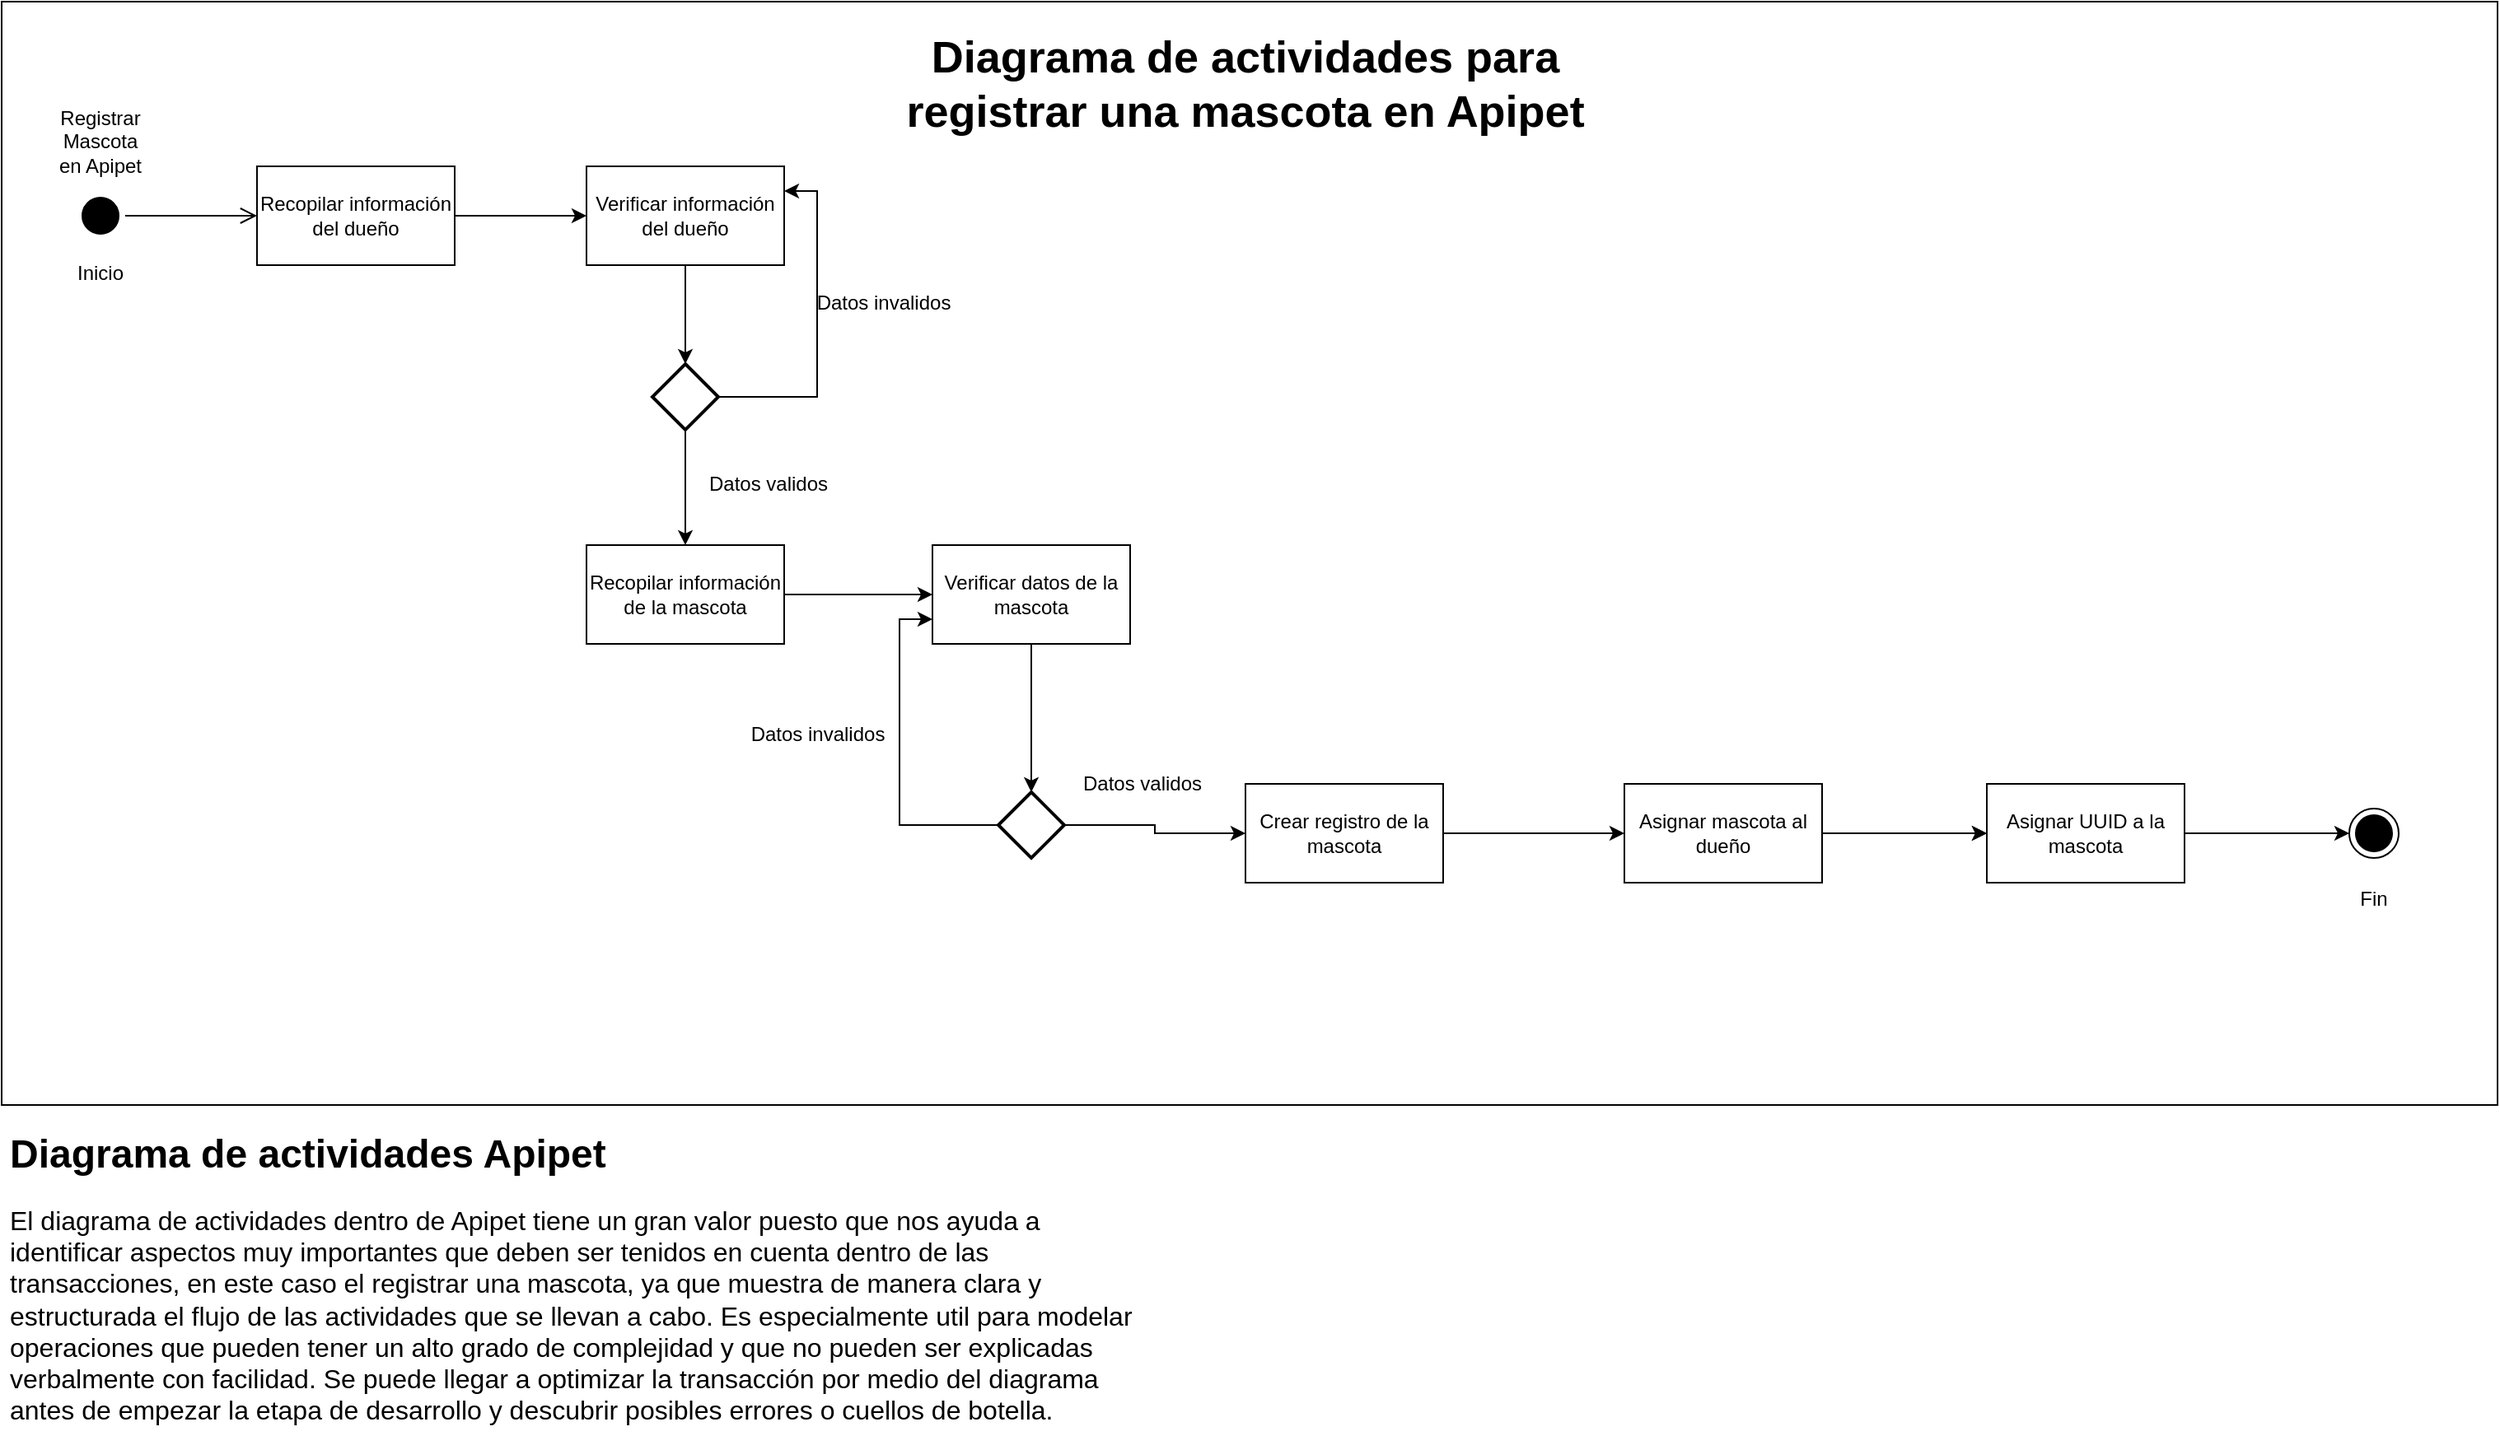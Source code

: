 <mxfile version="21.3.6" type="google">
  <diagram name="Página-1" id="NcJdMQl1-OPehAwmRHjr">
    <mxGraphModel grid="1" page="1" gridSize="10" guides="1" tooltips="1" connect="1" arrows="1" fold="1" pageScale="1" pageWidth="827" pageHeight="1169" math="0" shadow="0">
      <root>
        <mxCell id="0" />
        <mxCell id="1" parent="0" />
        <mxCell id="g0AFMlLOV5sjUeZijLwO-1" value="" style="ellipse;html=1;shape=startState;fillColor=#000000;strokeColor=#030000;" vertex="1" parent="1">
          <mxGeometry x="130" y="215" width="30" height="30" as="geometry" />
        </mxCell>
        <mxCell id="g0AFMlLOV5sjUeZijLwO-8" style="edgeStyle=orthogonalEdgeStyle;rounded=0;orthogonalLoop=1;jettySize=auto;html=1;entryX=0;entryY=0.5;entryDx=0;entryDy=0;" edge="1" parent="1" source="INB4q6a805EnSspq7XH4-1" target="INB4q6a805EnSspq7XH4-2">
          <mxGeometry relative="1" as="geometry" />
        </mxCell>
        <mxCell id="INB4q6a805EnSspq7XH4-1" value="Recopilar información del dueño" style="rounded=0;whiteSpace=wrap;html=1;" vertex="1" parent="1">
          <mxGeometry x="240" y="200" width="120" height="60" as="geometry" />
        </mxCell>
        <mxCell id="g0AFMlLOV5sjUeZijLwO-2" value="" style="edgeStyle=orthogonalEdgeStyle;html=1;verticalAlign=bottom;endArrow=open;endSize=8;strokeColor=#030000;rounded=0;" edge="1" parent="1" source="g0AFMlLOV5sjUeZijLwO-1">
          <mxGeometry relative="1" as="geometry">
            <mxPoint x="240" y="230" as="targetPoint" />
          </mxGeometry>
        </mxCell>
        <mxCell id="g0AFMlLOV5sjUeZijLwO-5" style="edgeStyle=orthogonalEdgeStyle;rounded=0;orthogonalLoop=1;jettySize=auto;html=1;exitX=0.5;exitY=1;exitDx=0;exitDy=0;" edge="1" parent="1" source="INB4q6a805EnSspq7XH4-2" target="g0AFMlLOV5sjUeZijLwO-4">
          <mxGeometry relative="1" as="geometry" />
        </mxCell>
        <mxCell id="INB4q6a805EnSspq7XH4-2" value="Verificar información del dueño" style="rounded=0;whiteSpace=wrap;html=1;" vertex="1" parent="1">
          <mxGeometry x="440" y="200" width="120" height="60" as="geometry" />
        </mxCell>
        <mxCell id="g0AFMlLOV5sjUeZijLwO-3" value="Registrar Mascota en Apipet" style="text;html=1;strokeColor=none;fillColor=none;align=center;verticalAlign=middle;whiteSpace=wrap;rounded=0;" vertex="1" parent="1">
          <mxGeometry x="115" y="170" width="60" height="30" as="geometry" />
        </mxCell>
        <mxCell id="g0AFMlLOV5sjUeZijLwO-7" style="edgeStyle=orthogonalEdgeStyle;rounded=0;orthogonalLoop=1;jettySize=auto;html=1;" edge="1" parent="1" source="g0AFMlLOV5sjUeZijLwO-4" target="g0AFMlLOV5sjUeZijLwO-6">
          <mxGeometry relative="1" as="geometry" />
        </mxCell>
        <mxCell id="g0AFMlLOV5sjUeZijLwO-9" style="edgeStyle=orthogonalEdgeStyle;rounded=0;orthogonalLoop=1;jettySize=auto;html=1;entryX=1;entryY=0.25;entryDx=0;entryDy=0;" edge="1" parent="1" source="g0AFMlLOV5sjUeZijLwO-4" target="INB4q6a805EnSspq7XH4-2">
          <mxGeometry relative="1" as="geometry">
            <Array as="points">
              <mxPoint x="580" y="340" />
              <mxPoint x="580" y="215" />
            </Array>
          </mxGeometry>
        </mxCell>
        <mxCell id="g0AFMlLOV5sjUeZijLwO-4" value="" style="strokeWidth=2;html=1;shape=mxgraph.flowchart.decision;whiteSpace=wrap;" vertex="1" parent="1">
          <mxGeometry x="480" y="320" width="40" height="40" as="geometry" />
        </mxCell>
        <mxCell id="g0AFMlLOV5sjUeZijLwO-11" style="edgeStyle=orthogonalEdgeStyle;rounded=0;orthogonalLoop=1;jettySize=auto;html=1;entryX=0;entryY=0.5;entryDx=0;entryDy=0;" edge="1" parent="1" source="g0AFMlLOV5sjUeZijLwO-6" target="INB4q6a805EnSspq7XH4-3">
          <mxGeometry relative="1" as="geometry" />
        </mxCell>
        <mxCell id="g0AFMlLOV5sjUeZijLwO-6" value="Recopilar información de la mascota" style="rounded=0;whiteSpace=wrap;html=1;" vertex="1" parent="1">
          <mxGeometry x="440" y="430" width="120" height="60" as="geometry" />
        </mxCell>
        <mxCell id="g0AFMlLOV5sjUeZijLwO-12" style="edgeStyle=orthogonalEdgeStyle;rounded=0;orthogonalLoop=1;jettySize=auto;html=1;entryX=0.5;entryY=0;entryDx=0;entryDy=0;entryPerimeter=0;" edge="1" parent="1" source="INB4q6a805EnSspq7XH4-3" target="g0AFMlLOV5sjUeZijLwO-10">
          <mxGeometry relative="1" as="geometry">
            <mxPoint x="710" y="580" as="targetPoint" />
          </mxGeometry>
        </mxCell>
        <mxCell id="INB4q6a805EnSspq7XH4-3" value="Verificar datos de la mascota" style="rounded=0;whiteSpace=wrap;html=1;" vertex="1" parent="1">
          <mxGeometry x="650" y="430" width="120" height="60" as="geometry" />
        </mxCell>
        <mxCell id="g0AFMlLOV5sjUeZijLwO-14" style="edgeStyle=orthogonalEdgeStyle;rounded=0;orthogonalLoop=1;jettySize=auto;html=1;exitX=1;exitY=0.5;exitDx=0;exitDy=0;exitPerimeter=0;entryX=0;entryY=0.5;entryDx=0;entryDy=0;" edge="1" parent="1" source="g0AFMlLOV5sjUeZijLwO-10" target="g0AFMlLOV5sjUeZijLwO-13">
          <mxGeometry relative="1" as="geometry" />
        </mxCell>
        <mxCell id="g0AFMlLOV5sjUeZijLwO-10" value="" style="strokeWidth=2;html=1;shape=mxgraph.flowchart.decision;whiteSpace=wrap;" vertex="1" parent="1">
          <mxGeometry x="690" y="580" width="40" height="40" as="geometry" />
        </mxCell>
        <mxCell id="g0AFMlLOV5sjUeZijLwO-16" style="edgeStyle=orthogonalEdgeStyle;rounded=0;orthogonalLoop=1;jettySize=auto;html=1;entryX=0;entryY=0.5;entryDx=0;entryDy=0;" edge="1" parent="1" source="g0AFMlLOV5sjUeZijLwO-13" target="g0AFMlLOV5sjUeZijLwO-15">
          <mxGeometry relative="1" as="geometry" />
        </mxCell>
        <mxCell id="g0AFMlLOV5sjUeZijLwO-13" value="Crear registro de la mascota" style="rounded=0;whiteSpace=wrap;html=1;" vertex="1" parent="1">
          <mxGeometry x="840" y="575" width="120" height="60" as="geometry" />
        </mxCell>
        <mxCell id="INB4q6a805EnSspq7XH4-5" style="edgeStyle=orthogonalEdgeStyle;rounded=0;orthogonalLoop=1;jettySize=auto;html=1;exitX=0;exitY=0.5;exitDx=0;exitDy=0;exitPerimeter=0;entryX=0;entryY=0.75;entryDx=0;entryDy=0;" edge="1" parent="1" source="g0AFMlLOV5sjUeZijLwO-10" target="INB4q6a805EnSspq7XH4-3">
          <mxGeometry relative="1" as="geometry" />
        </mxCell>
        <mxCell id="g0AFMlLOV5sjUeZijLwO-15" value="Asignar mascota al dueño" style="rounded=0;whiteSpace=wrap;html=1;" vertex="1" parent="1">
          <mxGeometry x="1070" y="575" width="120" height="60" as="geometry" />
        </mxCell>
        <mxCell id="g0AFMlLOV5sjUeZijLwO-20" style="edgeStyle=orthogonalEdgeStyle;rounded=0;orthogonalLoop=1;jettySize=auto;html=1;entryX=0;entryY=0.5;entryDx=0;entryDy=0;" edge="1" parent="1" source="g0AFMlLOV5sjUeZijLwO-17" target="g0AFMlLOV5sjUeZijLwO-19">
          <mxGeometry relative="1" as="geometry" />
        </mxCell>
        <mxCell id="g0AFMlLOV5sjUeZijLwO-17" value="Asignar UUID a la mascota" style="rounded=0;whiteSpace=wrap;html=1;" vertex="1" parent="1">
          <mxGeometry x="1290" y="575" width="120" height="60" as="geometry" />
        </mxCell>
        <mxCell id="g0AFMlLOV5sjUeZijLwO-18" style="edgeStyle=orthogonalEdgeStyle;rounded=0;orthogonalLoop=1;jettySize=auto;html=1;entryX=0;entryY=0.5;entryDx=0;entryDy=0;" edge="1" parent="1" source="g0AFMlLOV5sjUeZijLwO-15" target="g0AFMlLOV5sjUeZijLwO-17">
          <mxGeometry relative="1" as="geometry" />
        </mxCell>
        <mxCell id="g0AFMlLOV5sjUeZijLwO-19" value="" style="ellipse;html=1;shape=endState;fillColor=#000000;strokeColor=#030000;" vertex="1" parent="1">
          <mxGeometry x="1510" y="590" width="30" height="30" as="geometry" />
        </mxCell>
        <mxCell id="g0AFMlLOV5sjUeZijLwO-21" value="Datos invalidos" style="text;html=1;align=center;verticalAlign=middle;resizable=0;points=[];autosize=1;strokeColor=none;fillColor=none;" vertex="1" parent="1">
          <mxGeometry x="570" y="268" width="100" height="30" as="geometry" />
        </mxCell>
        <mxCell id="INB4q6a805EnSspq7XH4-7" value="Inicio" style="text;html=1;strokeColor=none;fillColor=none;align=center;verticalAlign=middle;whiteSpace=wrap;rounded=0;" vertex="1" parent="1">
          <mxGeometry x="115" y="250" width="60" height="30" as="geometry" />
        </mxCell>
        <mxCell id="g0AFMlLOV5sjUeZijLwO-22" value="Datos validos" style="text;html=1;align=center;verticalAlign=middle;resizable=0;points=[];autosize=1;strokeColor=none;fillColor=none;" vertex="1" parent="1">
          <mxGeometry x="500" y="378" width="100" height="30" as="geometry" />
        </mxCell>
        <mxCell id="INB4q6a805EnSspq7XH4-8" value="Fin" style="text;html=1;strokeColor=none;fillColor=none;align=center;verticalAlign=middle;whiteSpace=wrap;rounded=0;" vertex="1" parent="1">
          <mxGeometry x="1495" y="630" width="60" height="30" as="geometry" />
        </mxCell>
        <mxCell id="g0AFMlLOV5sjUeZijLwO-23" value="Datos invalidos" style="text;html=1;align=center;verticalAlign=middle;resizable=0;points=[];autosize=1;strokeColor=none;fillColor=none;" vertex="1" parent="1">
          <mxGeometry x="530" y="530" width="100" height="30" as="geometry" />
        </mxCell>
        <mxCell id="INB4q6a805EnSspq7XH4-6" style="edgeStyle=orthogonalEdgeStyle;rounded=0;orthogonalLoop=1;jettySize=auto;html=1;exitX=1;exitY=0.5;exitDx=0;exitDy=0;" edge="1" parent="1" source="g0AFMlLOV5sjUeZijLwO-15" target="g0AFMlLOV5sjUeZijLwO-17">
          <mxGeometry relative="1" as="geometry" />
        </mxCell>
        <mxCell id="g0AFMlLOV5sjUeZijLwO-25" value="Datos validos" style="text;html=1;align=center;verticalAlign=middle;resizable=0;points=[];autosize=1;strokeColor=none;fillColor=none;" vertex="1" parent="1">
          <mxGeometry x="727" y="560" width="100" height="30" as="geometry" />
        </mxCell>
        <mxCell id="9JoOkcVLhJMCpNnqUEyo-1" value="" style="rounded=0;whiteSpace=wrap;html=1;fillColor=none;" vertex="1" parent="1">
          <mxGeometry x="85" y="100" width="1515" height="670" as="geometry" />
        </mxCell>
        <mxCell id="9JoOkcVLhJMCpNnqUEyo-2" value="&lt;font style=&quot;font-size: 27px;&quot;&gt;&lt;b&gt;Diagrama de actividades para registrar una mascota en Apipet&lt;/b&gt;&lt;/font&gt;" style="text;html=1;strokeColor=none;fillColor=none;align=center;verticalAlign=middle;whiteSpace=wrap;rounded=0;" vertex="1" parent="1">
          <mxGeometry x="620" y="110" width="440" height="80" as="geometry" />
        </mxCell>
        <mxCell id="9JoOkcVLhJMCpNnqUEyo-3" value="&lt;h1&gt;Diagrama de actividades Apipet&lt;/h1&gt;&lt;p style=&quot;font-size: 16px;&quot;&gt;El diagrama de actividades dentro de Apipet tiene un gran valor puesto que nos ayuda a identificar aspectos muy importantes que deben ser tenidos en cuenta dentro de las transacciones, en este caso el registrar una mascota, ya que muestra de manera clara y estructurada el flujo de las actividades que se llevan a cabo. Es especialmente util para modelar operaciones que pueden tener un alto grado de complejidad y que no pueden ser explicadas verbalmente con facilidad. Se puede llegar a optimizar la transacción por medio del diagrama antes de empezar la etapa de desarrollo y descubrir posibles errores o cuellos de botella.&lt;/p&gt;" style="text;html=1;strokeColor=none;fillColor=none;spacing=5;spacingTop=-20;whiteSpace=wrap;overflow=hidden;rounded=0;" vertex="1" parent="1">
          <mxGeometry x="85" y="780" width="695" height="190" as="geometry" />
        </mxCell>
      </root>
    </mxGraphModel>
  </diagram>
</mxfile>

